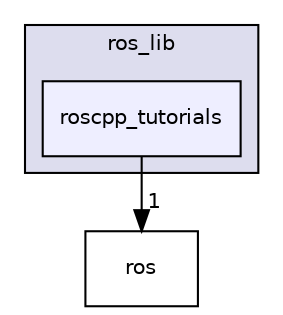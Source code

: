 digraph "roscpp_tutorials" {
  compound=true
  node [ fontsize="10", fontname="Helvetica"];
  edge [ labelfontsize="10", labelfontname="Helvetica"];
  subgraph clusterdir_90717b3c677f611b706863d5c86b90c7 {
    graph [ bgcolor="#ddddee", pencolor="black", label="ros_lib" fontname="Helvetica", fontsize="10", URL="dir_90717b3c677f611b706863d5c86b90c7.html"]
  dir_74991f8872c293c8ac0d74314564bcab [shape=box, label="roscpp_tutorials", style="filled", fillcolor="#eeeeff", pencolor="black", URL="dir_74991f8872c293c8ac0d74314564bcab.html"];
  }
  dir_74fd674bff593b67d15dde07bcd4f8f8 [shape=box label="ros" URL="dir_74fd674bff593b67d15dde07bcd4f8f8.html"];
  dir_74991f8872c293c8ac0d74314564bcab->dir_74fd674bff593b67d15dde07bcd4f8f8 [headlabel="1", labeldistance=1.5 headhref="dir_000052_000025.html"];
}
